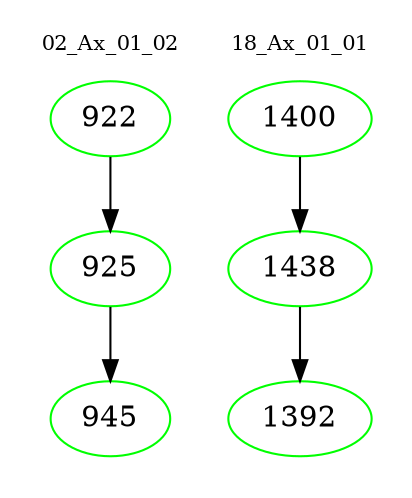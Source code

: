 digraph{
subgraph cluster_0 {
color = white
label = "02_Ax_01_02";
fontsize=10;
T0_922 [label="922", color="green"]
T0_922 -> T0_925 [color="black"]
T0_925 [label="925", color="green"]
T0_925 -> T0_945 [color="black"]
T0_945 [label="945", color="green"]
}
subgraph cluster_1 {
color = white
label = "18_Ax_01_01";
fontsize=10;
T1_1400 [label="1400", color="green"]
T1_1400 -> T1_1438 [color="black"]
T1_1438 [label="1438", color="green"]
T1_1438 -> T1_1392 [color="black"]
T1_1392 [label="1392", color="green"]
}
}
